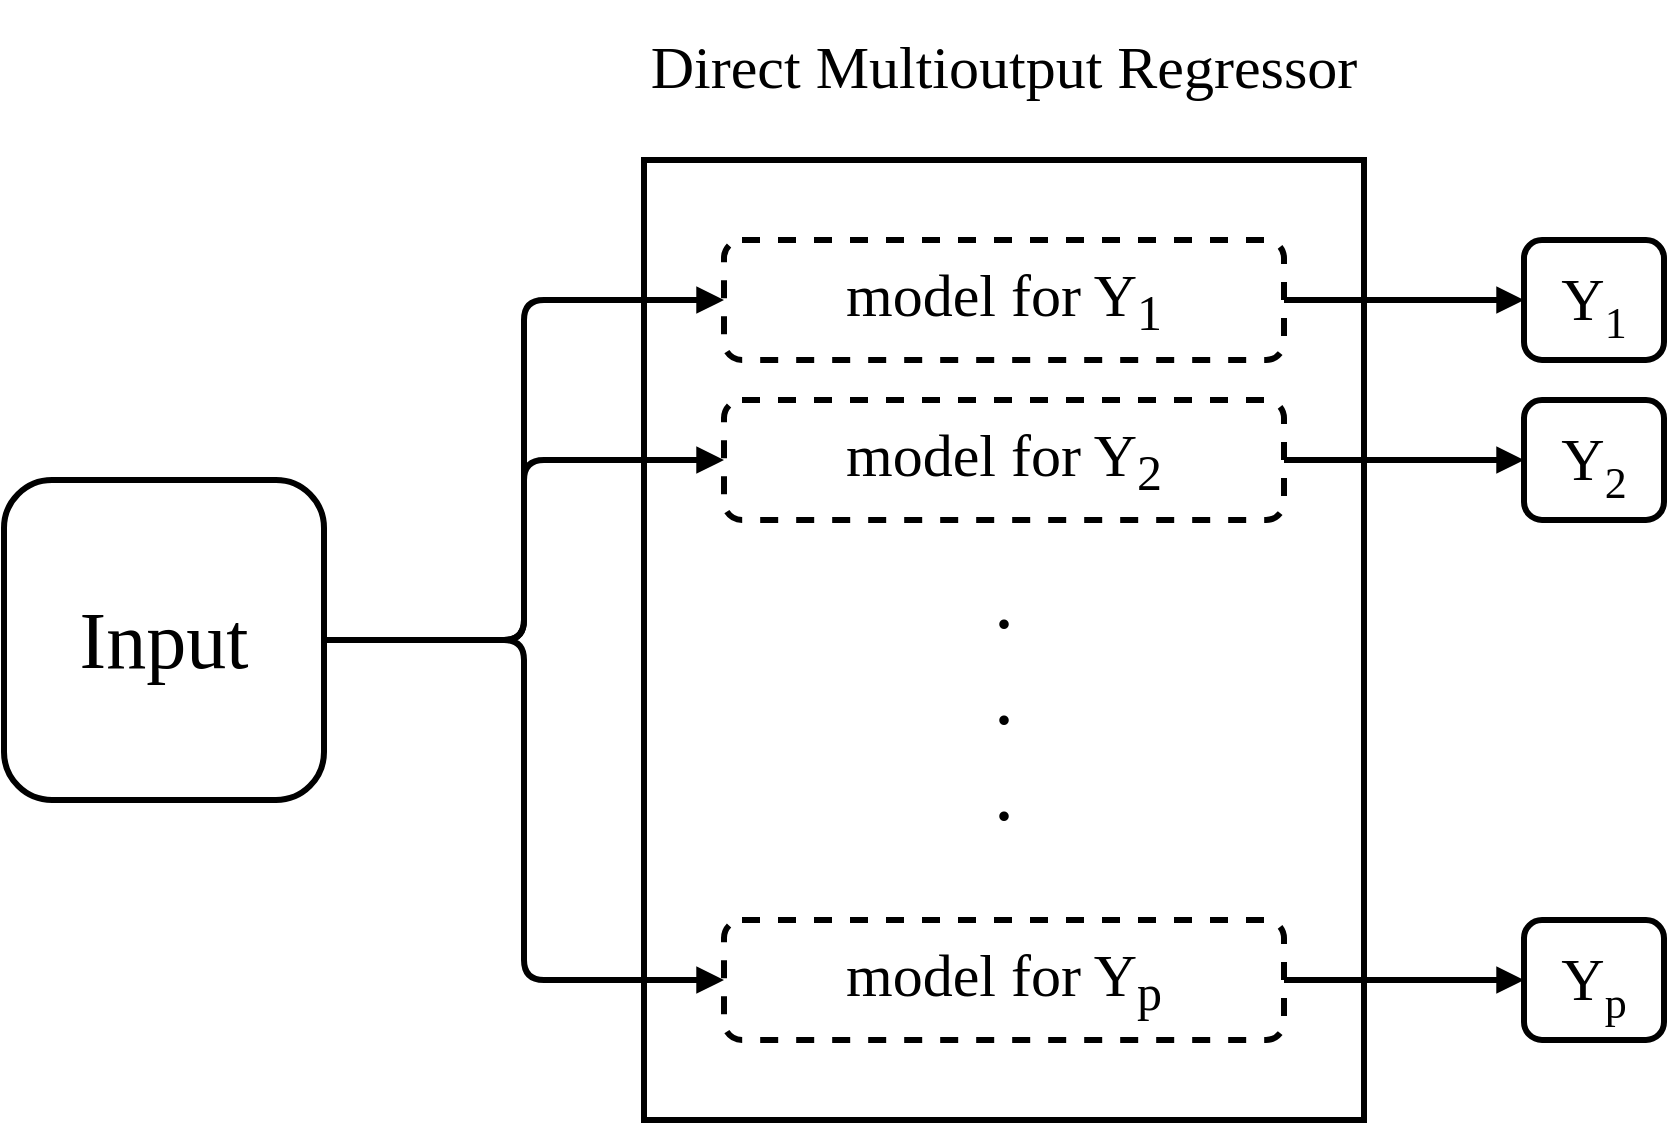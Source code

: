 <mxfile>
    <diagram id="gQ3XXCNgN4q8peVVNvDX" name="Page-1">
        <mxGraphModel dx="2042" dy="781" grid="1" gridSize="10" guides="1" tooltips="1" connect="1" arrows="1" fold="1" page="1" pageScale="1" pageWidth="850" pageHeight="1100" math="0" shadow="0">
            <root>
                <mxCell id="0"/>
                <mxCell id="1" parent="0"/>
                <mxCell id="9" style="edgeStyle=elbowEdgeStyle;html=1;exitX=1;exitY=0.5;exitDx=0;exitDy=0;entryX=0;entryY=0.5;entryDx=0;entryDy=0;fontFamily=Times New Roman;fontSize=30;fontColor=#000000;strokeColor=#000000;strokeWidth=3;endArrow=block;endFill=1;" edge="1" parent="1" source="2" target="6">
                    <mxGeometry relative="1" as="geometry"/>
                </mxCell>
                <mxCell id="12" style="edgeStyle=elbowEdgeStyle;html=1;exitX=1;exitY=0.5;exitDx=0;exitDy=0;entryX=0;entryY=0.5;entryDx=0;entryDy=0;strokeColor=#000000;strokeWidth=3;fontFamily=Times New Roman;fontSize=30;fontColor=#000000;endArrow=block;endFill=1;" edge="1" parent="1" source="2" target="7">
                    <mxGeometry relative="1" as="geometry"/>
                </mxCell>
                <mxCell id="13" style="edgeStyle=elbowEdgeStyle;html=1;exitX=1;exitY=0.5;exitDx=0;exitDy=0;entryX=0;entryY=0.5;entryDx=0;entryDy=0;strokeColor=#000000;strokeWidth=3;fontFamily=Times New Roman;fontSize=30;fontColor=#000000;endArrow=block;endFill=1;" edge="1" parent="1" source="2" target="8">
                    <mxGeometry relative="1" as="geometry"/>
                </mxCell>
                <mxCell id="2" value="&lt;font color=&quot;#000000&quot; face=&quot;Times New Roman&quot; style=&quot;font-size: 40px;&quot;&gt;Input&lt;/font&gt;" style="rounded=1;whiteSpace=wrap;html=1;strokeWidth=3;strokeColor=#000000;" vertex="1" parent="1">
                    <mxGeometry x="-120" y="280" width="160" height="160" as="geometry"/>
                </mxCell>
                <mxCell id="4" value="" style="rounded=0;whiteSpace=wrap;html=1;fontFamily=Times New Roman;fontSize=40;fillColor=none;strokeColor=#000000;strokeWidth=3;" vertex="1" parent="1">
                    <mxGeometry x="200" y="120" width="360" height="480" as="geometry"/>
                </mxCell>
                <mxCell id="5" value="&lt;font color=&quot;#000000&quot; style=&quot;font-size: 30px;&quot;&gt;Direct Multioutput Regressor&lt;/font&gt;" style="text;html=1;strokeColor=none;fillColor=none;align=center;verticalAlign=middle;whiteSpace=wrap;rounded=0;strokeWidth=3;fontFamily=Times New Roman;fontSize=40;" vertex="1" parent="1">
                    <mxGeometry x="130" y="40" width="500" height="60" as="geometry"/>
                </mxCell>
                <mxCell id="19" style="edgeStyle=elbowEdgeStyle;html=1;exitX=1;exitY=0.5;exitDx=0;exitDy=0;entryX=0;entryY=0.5;entryDx=0;entryDy=0;strokeColor=#000000;strokeWidth=3;fontFamily=Times New Roman;fontSize=25;fontColor=#000000;endArrow=block;endFill=1;" edge="1" parent="1" source="6" target="16">
                    <mxGeometry relative="1" as="geometry"/>
                </mxCell>
                <mxCell id="6" value="&lt;font color=&quot;#000000&quot;&gt;model for Y&lt;sub&gt;&lt;font style=&quot;font-size: 25px;&quot;&gt;1&lt;/font&gt;&lt;/sub&gt;&lt;/font&gt;" style="rounded=1;whiteSpace=wrap;html=1;strokeColor=#000000;strokeWidth=3;fontFamily=Times New Roman;fontSize=30;fillColor=none;dashed=1;" vertex="1" parent="1">
                    <mxGeometry x="240" y="160" width="280" height="60" as="geometry"/>
                </mxCell>
                <mxCell id="20" style="edgeStyle=elbowEdgeStyle;html=1;exitX=1;exitY=0.5;exitDx=0;exitDy=0;entryX=0;entryY=0.5;entryDx=0;entryDy=0;strokeColor=#000000;strokeWidth=3;fontFamily=Times New Roman;fontSize=25;fontColor=#000000;endArrow=block;endFill=1;" edge="1" parent="1" source="7" target="17">
                    <mxGeometry relative="1" as="geometry"/>
                </mxCell>
                <mxCell id="7" value="&lt;font color=&quot;#000000&quot;&gt;model for Y&lt;sub&gt;2&lt;/sub&gt;&lt;/font&gt;" style="rounded=1;whiteSpace=wrap;html=1;strokeColor=#000000;strokeWidth=3;fontFamily=Times New Roman;fontSize=30;fillColor=none;dashed=1;" vertex="1" parent="1">
                    <mxGeometry x="240" y="240" width="280" height="60" as="geometry"/>
                </mxCell>
                <mxCell id="21" style="edgeStyle=elbowEdgeStyle;html=1;exitX=1;exitY=0.5;exitDx=0;exitDy=0;entryX=0;entryY=0.5;entryDx=0;entryDy=0;strokeColor=#000000;strokeWidth=3;fontFamily=Times New Roman;fontSize=25;fontColor=#000000;endArrow=block;endFill=1;" edge="1" parent="1" source="8" target="18">
                    <mxGeometry relative="1" as="geometry"/>
                </mxCell>
                <mxCell id="8" value="&lt;font color=&quot;#000000&quot;&gt;model for Y&lt;sub&gt;p&lt;/sub&gt;&lt;/font&gt;" style="rounded=1;whiteSpace=wrap;html=1;strokeColor=#000000;strokeWidth=3;fontFamily=Times New Roman;fontSize=30;fillColor=none;dashed=1;" vertex="1" parent="1">
                    <mxGeometry x="240" y="500" width="280" height="60" as="geometry"/>
                </mxCell>
                <mxCell id="14" value="&lt;font style=&quot;font-size: 40px;&quot;&gt;.&lt;br&gt;.&lt;br&gt;.&lt;/font&gt;" style="text;html=1;strokeColor=none;fillColor=none;align=center;verticalAlign=middle;whiteSpace=wrap;rounded=0;dashed=1;strokeWidth=3;fontFamily=Times New Roman;fontSize=30;fontColor=#000000;" vertex="1" parent="1">
                    <mxGeometry x="340" y="340" width="80" height="95" as="geometry"/>
                </mxCell>
                <mxCell id="16" value="&lt;span style=&quot;color: rgb(0, 0, 0); font-family: &amp;quot;Times New Roman&amp;quot;; font-size: 30px; font-style: normal; font-variant-ligatures: normal; font-variant-caps: normal; font-weight: 400; letter-spacing: normal; orphans: 2; text-align: center; text-indent: 0px; text-transform: none; widows: 2; word-spacing: 0px; -webkit-text-stroke-width: 0px; text-decoration-thickness: initial; text-decoration-style: initial; text-decoration-color: initial; float: none; display: inline !important;&quot;&gt;Y&lt;/span&gt;&lt;sub style=&quot;border-color: rgb(0, 0, 0); color: rgb(0, 0, 0); font-family: &amp;quot;Times New Roman&amp;quot;; font-style: normal; font-variant-ligatures: normal; font-variant-caps: normal; font-weight: 400; letter-spacing: normal; orphans: 2; text-align: center; text-indent: 0px; text-transform: none; widows: 2; word-spacing: 0px; -webkit-text-stroke-width: 0px; text-decoration-thickness: initial; text-decoration-style: initial; text-decoration-color: initial;&quot;&gt;&lt;font style=&quot;font-size: 22px;&quot;&gt;1&lt;/font&gt;&lt;/sub&gt;" style="rounded=1;whiteSpace=wrap;html=1;strokeColor=#000000;strokeWidth=3;fontFamily=Times New Roman;fontSize=40;fontColor=#000000;fillColor=none;" vertex="1" parent="1">
                    <mxGeometry x="640" y="160" width="70" height="60" as="geometry"/>
                </mxCell>
                <mxCell id="17" value="&lt;span style=&quot;color: rgb(0, 0, 0); font-family: &amp;quot;Times New Roman&amp;quot;; font-size: 30px; font-style: normal; font-variant-ligatures: normal; font-variant-caps: normal; font-weight: 400; letter-spacing: normal; orphans: 2; text-align: center; text-indent: 0px; text-transform: none; widows: 2; word-spacing: 0px; -webkit-text-stroke-width: 0px; text-decoration-thickness: initial; text-decoration-style: initial; text-decoration-color: initial; float: none; display: inline !important;&quot;&gt;Y&lt;/span&gt;&lt;sub style=&quot;border-color: rgb(0, 0, 0); color: rgb(0, 0, 0); font-family: &amp;quot;Times New Roman&amp;quot;; font-style: normal; font-variant-ligatures: normal; font-variant-caps: normal; font-weight: 400; letter-spacing: normal; orphans: 2; text-align: center; text-indent: 0px; text-transform: none; widows: 2; word-spacing: 0px; -webkit-text-stroke-width: 0px; text-decoration-thickness: initial; text-decoration-style: initial; text-decoration-color: initial;&quot;&gt;&lt;font style=&quot;font-size: 22px;&quot;&gt;2&lt;/font&gt;&lt;/sub&gt;" style="rounded=1;whiteSpace=wrap;html=1;strokeColor=#000000;strokeWidth=3;fontFamily=Times New Roman;fontSize=40;fontColor=#000000;fillColor=none;" vertex="1" parent="1">
                    <mxGeometry x="640" y="240" width="70" height="60" as="geometry"/>
                </mxCell>
                <mxCell id="18" value="&lt;span style=&quot;font-size: 30px;&quot;&gt;Y&lt;/span&gt;&lt;sub&gt;&lt;font style=&quot;font-size: 22px;&quot;&gt;p&lt;/font&gt;&lt;/sub&gt;" style="rounded=1;whiteSpace=wrap;html=1;strokeColor=#000000;strokeWidth=3;fontFamily=Times New Roman;fontSize=40;fontColor=#000000;fillColor=none;" vertex="1" parent="1">
                    <mxGeometry x="640" y="500" width="70" height="60" as="geometry"/>
                </mxCell>
            </root>
        </mxGraphModel>
    </diagram>
</mxfile>